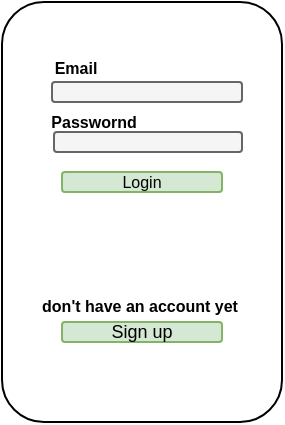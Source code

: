<mxfile version="13.8.8" type="github">
  <diagram id="JaG_Oef0MP_lZhAA-aXu" name="Page-1">
    <mxGraphModel dx="868" dy="1579" grid="1" gridSize="10" guides="1" tooltips="1" connect="1" arrows="1" fold="1" page="1" pageScale="1" pageWidth="850" pageHeight="1100" math="0" shadow="0">
      <root>
        <mxCell id="0" />
        <mxCell id="1" parent="0" />
        <mxCell id="rbGwPKIIdidOjw9icI79-1" value="" style="rounded=1;whiteSpace=wrap;html=1;" vertex="1" parent="1">
          <mxGeometry x="110" y="-450" width="140" height="210" as="geometry" />
        </mxCell>
        <mxCell id="rbGwPKIIdidOjw9icI79-2" value="" style="rounded=1;whiteSpace=wrap;html=1;fillColor=#f5f5f5;strokeColor=#666666;fontColor=#333333;" vertex="1" parent="1">
          <mxGeometry x="135" y="-410" width="95" height="10" as="geometry" />
        </mxCell>
        <mxCell id="rbGwPKIIdidOjw9icI79-4" value="Sign up" style="rounded=1;whiteSpace=wrap;html=1;fillColor=#d5e8d4;strokeColor=#82b366;fontSize=9;" vertex="1" parent="1">
          <mxGeometry x="140" y="-290" width="80" height="10" as="geometry" />
        </mxCell>
        <mxCell id="rbGwPKIIdidOjw9icI79-6" value="" style="rounded=1;whiteSpace=wrap;html=1;fillColor=#f5f5f5;strokeColor=#666666;fontColor=#333333;" vertex="1" parent="1">
          <mxGeometry x="136" y="-385" width="94" height="10" as="geometry" />
        </mxCell>
        <mxCell id="rbGwPKIIdidOjw9icI79-7" value="Login" style="rounded=1;whiteSpace=wrap;html=1;fillColor=#d5e8d4;strokeColor=#82b366;fontSize=8;" vertex="1" parent="1">
          <mxGeometry x="140" y="-365" width="80" height="10" as="geometry" />
        </mxCell>
        <mxCell id="rbGwPKIIdidOjw9icI79-9" value="&lt;b&gt;&lt;font style=&quot;font-size: 8px&quot;&gt;Email&lt;/font&gt;&lt;/b&gt;" style="text;html=1;strokeColor=none;fillColor=none;align=center;verticalAlign=middle;whiteSpace=wrap;rounded=0;fontSize=9;" vertex="1" parent="1">
          <mxGeometry x="127" y="-427" width="40" height="20" as="geometry" />
        </mxCell>
        <mxCell id="rbGwPKIIdidOjw9icI79-11" value="Passwornd" style="text;html=1;strokeColor=none;fillColor=none;align=center;verticalAlign=middle;whiteSpace=wrap;rounded=0;fontSize=8;fontStyle=1" vertex="1" parent="1">
          <mxGeometry x="136" y="-400" width="40" height="20" as="geometry" />
        </mxCell>
        <mxCell id="rbGwPKIIdidOjw9icI79-13" value="don&#39;t have an account yet" style="text;html=1;strokeColor=none;fillColor=none;align=center;verticalAlign=middle;whiteSpace=wrap;rounded=0;fontSize=8;fontStyle=1" vertex="1" parent="1">
          <mxGeometry x="109" y="-308" width="140" height="20" as="geometry" />
        </mxCell>
      </root>
    </mxGraphModel>
  </diagram>
</mxfile>
